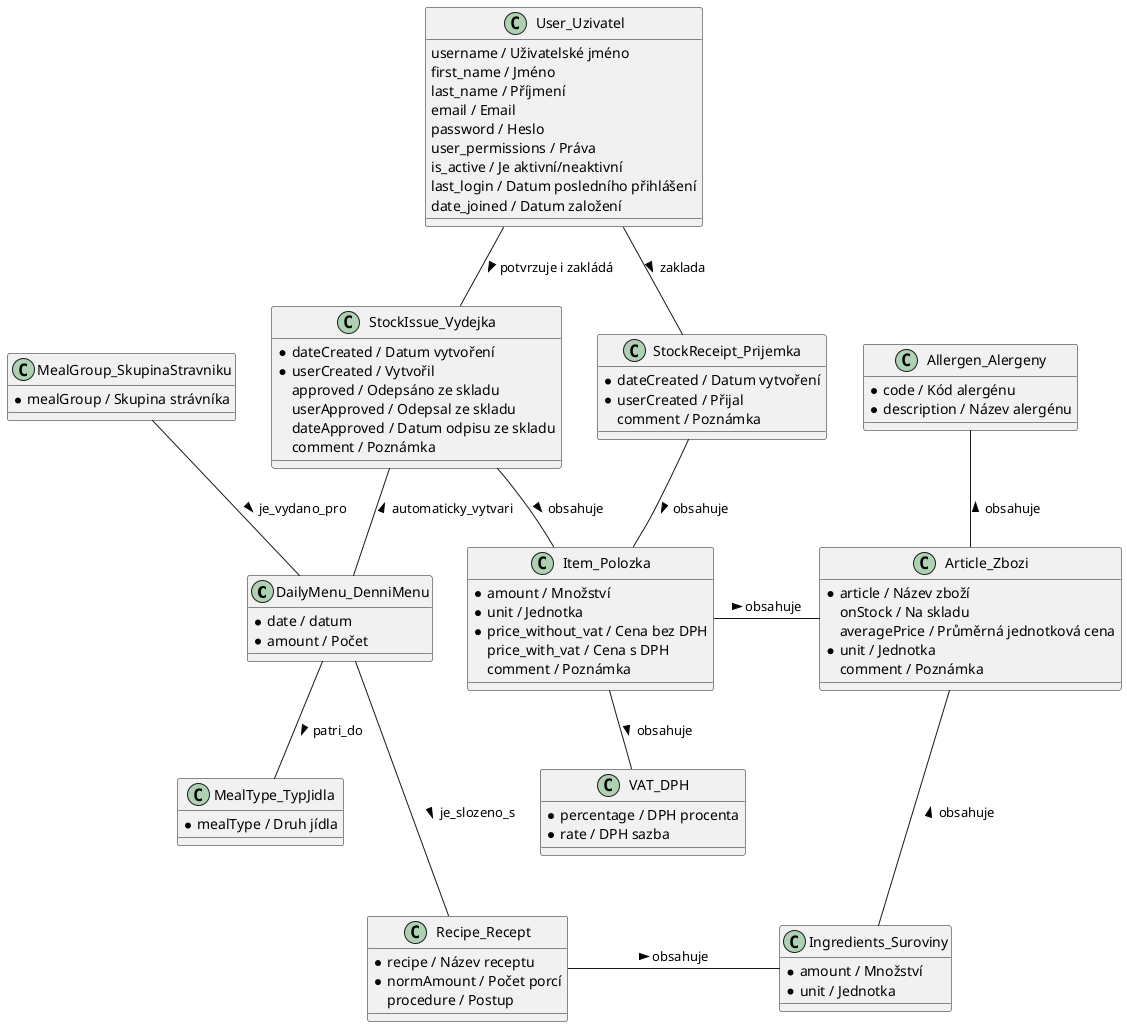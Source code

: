 @startuml "KiCoMa"

DailyMenu_DenniMenu --- Recipe_Recept : > je_slozeno_s

MealGroup_SkupinaStravniku -- DailyMenu_DenniMenu : je_vydano_pro >
DailyMenu_DenniMenu -[hidden] Item_Polozka
DailyMenu_DenniMenu -- MealType_TypJidla: patri_do >

Recipe_Recept - Ingredients_Suroviny : obsahuje >
Article_Zbozi --- Ingredients_Suroviny : obsahuje <

Allergen_Alergeny -- Article_Zbozi : obsahuje <

StockReceipt_Prijemka -- Item_Polozka : obsahuje >
Item_Polozka - Article_Zbozi : obsahuje >
Item_Polozka -- VAT_DPH : obsahuje >

StockIssue_Vydejka - Item_Polozka : obsahuje >
StockIssue_Vydejka -- DailyMenu_DenniMenu : automaticky_vytvari <

User_Uzivatel -- StockReceipt_Prijemka : zaklada >
User_Uzivatel -- StockIssue_Vydejka : potvrzuje i zakládá >

class VAT_DPH {
    * percentage / DPH procenta
    * rate / DPH sazba
}

class Allergen_Alergeny {
    *code / Kód alergénu
    *description / Název alergénu
}

class MealGroup_SkupinaStravniku {
    *mealGroup / Skupina strávníka
}

class MealType_TypJidla {
    *mealType / Druh jídla
}

class DailyMenu_DenniMenu {
    *date / datum
    *amount / Počet
}

class Recipe_Recept {
    *recipe / Název receptu
    *normAmount / Počet porcí
    procedure / Postup
}

class Ingredients_Suroviny {
    *amount / Množství
    *unit / Jednotka
}

class Article_Zbozi {
    *article / Název zboží
    onStock / Na skladu
    averagePrice / Průměrná jednotková cena
    *unit / Jednotka
    comment / Poznámka
}

class Item_Polozka {
    *amount / Množství
    *unit / Jednotka
    *price_without_vat / Cena bez DPH
    price_with_vat / Cena s DPH
    comment / Poznámka
}

class StockReceipt_Prijemka {
    * dateCreated / Datum vytvoření
    * userCreated / Přijal
    comment / Poznámka
}

class StockIssue_Vydejka {
    * dateCreated / Datum vytvoření
    * userCreated / Vytvořil
    approved / Odepsáno ze skladu
    userApproved / Odepsal ze skladu
    dateApproved / Datum odpisu ze skladu
    comment / Poznámka
}

class User_Uzivatel {
    username / Uživatelské jméno
    first_name / Jméno
    last_name / Příjmení
    email / Email
    password / Heslo
    user_permissions / Práva
    is_active / Je aktivní/neaktivní
    last_login / Datum posledního přihlášení
    date_joined / Datum založení
}

@enduml
